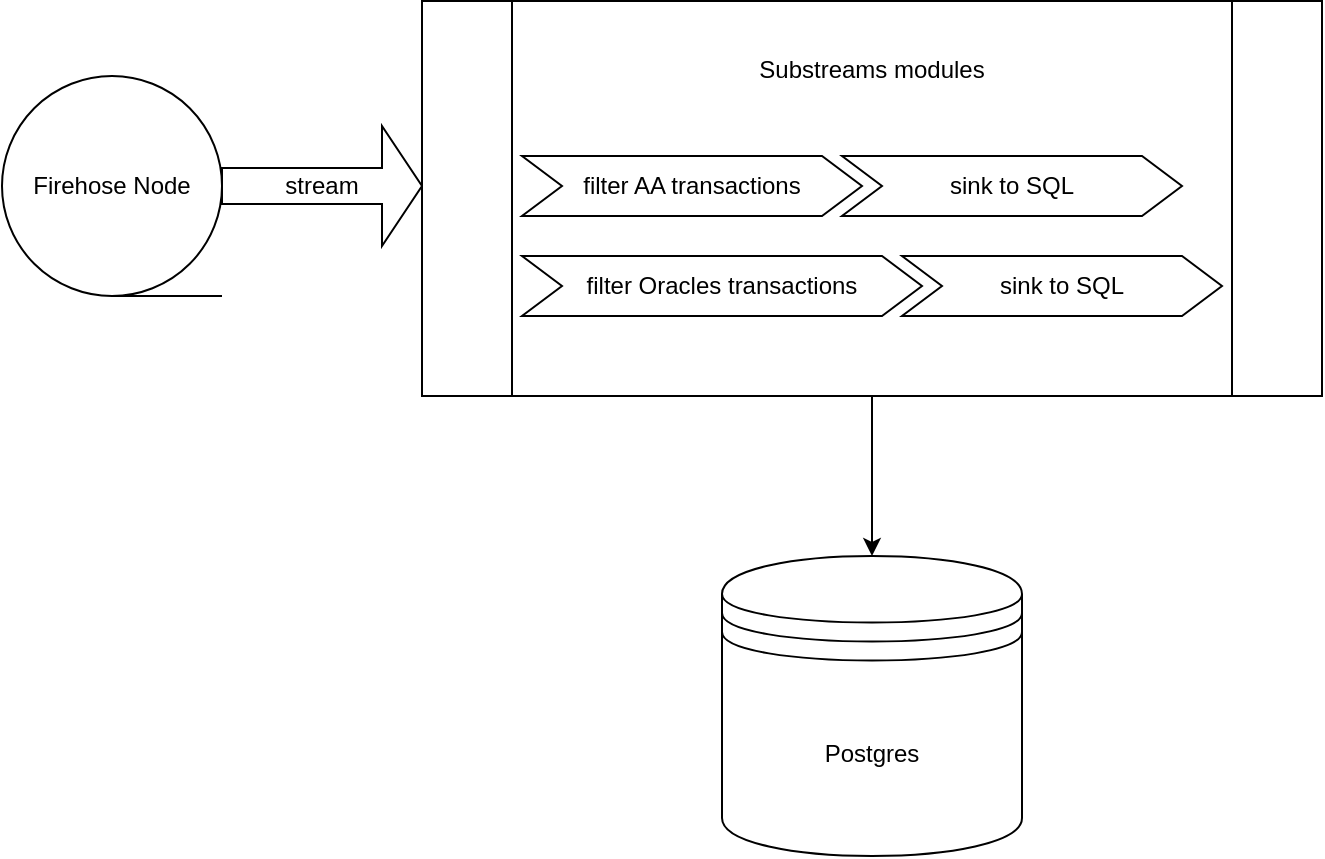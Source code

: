 <mxfile>
    <diagram id="KC7qV0bCD8HwIp1v-dRT" name="Page-1">
        <mxGraphModel dx="1044" dy="691" grid="1" gridSize="10" guides="1" tooltips="1" connect="1" arrows="1" fold="1" page="1" pageScale="1" pageWidth="827" pageHeight="1169" math="0" shadow="0">
            <root>
                <mxCell id="0"/>
                <mxCell id="1" parent="0"/>
                <mxCell id="2" value="stream" style="shape=singleArrow;whiteSpace=wrap;html=1;" vertex="1" parent="1">
                    <mxGeometry x="130" y="85" width="100" height="60" as="geometry"/>
                </mxCell>
                <mxCell id="5" value="Firehose Node" style="shape=tapeData;whiteSpace=wrap;html=1;perimeter=ellipsePerimeter;" vertex="1" parent="1">
                    <mxGeometry x="20" y="60" width="110" height="110" as="geometry"/>
                </mxCell>
                <mxCell id="15" style="edgeStyle=none;html=1;exitX=0.5;exitY=1;exitDx=0;exitDy=0;entryX=0.5;entryY=0;entryDx=0;entryDy=0;" edge="1" parent="1" source="9" target="16">
                    <mxGeometry relative="1" as="geometry">
                        <mxPoint x="750" y="145" as="targetPoint"/>
                    </mxGeometry>
                </mxCell>
                <mxCell id="9" value="Substreams modules&lt;br&gt;&lt;br&gt;&lt;br&gt;&lt;br&gt;&lt;br&gt;&lt;br&gt;&lt;br&gt;&lt;br&gt;&lt;br&gt;&lt;br&gt;" style="shape=process;whiteSpace=wrap;html=1;backgroundOutline=1;" vertex="1" parent="1">
                    <mxGeometry x="230" y="22.5" width="450" height="197.5" as="geometry"/>
                </mxCell>
                <mxCell id="10" value="filter AA transactions" style="shape=step;perimeter=stepPerimeter;whiteSpace=wrap;html=1;fixedSize=1;" vertex="1" parent="1">
                    <mxGeometry x="280" y="100" width="170" height="30" as="geometry"/>
                </mxCell>
                <mxCell id="11" value="filter Oracles transactions" style="shape=step;perimeter=stepPerimeter;whiteSpace=wrap;html=1;fixedSize=1;" vertex="1" parent="1">
                    <mxGeometry x="280" y="150" width="200" height="30" as="geometry"/>
                </mxCell>
                <mxCell id="13" value="sink to SQL" style="shape=step;perimeter=stepPerimeter;whiteSpace=wrap;html=1;fixedSize=1;rotation=0;" vertex="1" parent="1">
                    <mxGeometry x="440" y="100" width="170" height="30" as="geometry"/>
                </mxCell>
                <mxCell id="14" value="sink to SQL" style="shape=step;perimeter=stepPerimeter;whiteSpace=wrap;html=1;fixedSize=1;" vertex="1" parent="1">
                    <mxGeometry x="470" y="150" width="160" height="30" as="geometry"/>
                </mxCell>
                <mxCell id="16" value="Postgres" style="shape=datastore;whiteSpace=wrap;html=1;" vertex="1" parent="1">
                    <mxGeometry x="380" y="300" width="150" height="150" as="geometry"/>
                </mxCell>
            </root>
        </mxGraphModel>
    </diagram>
</mxfile>